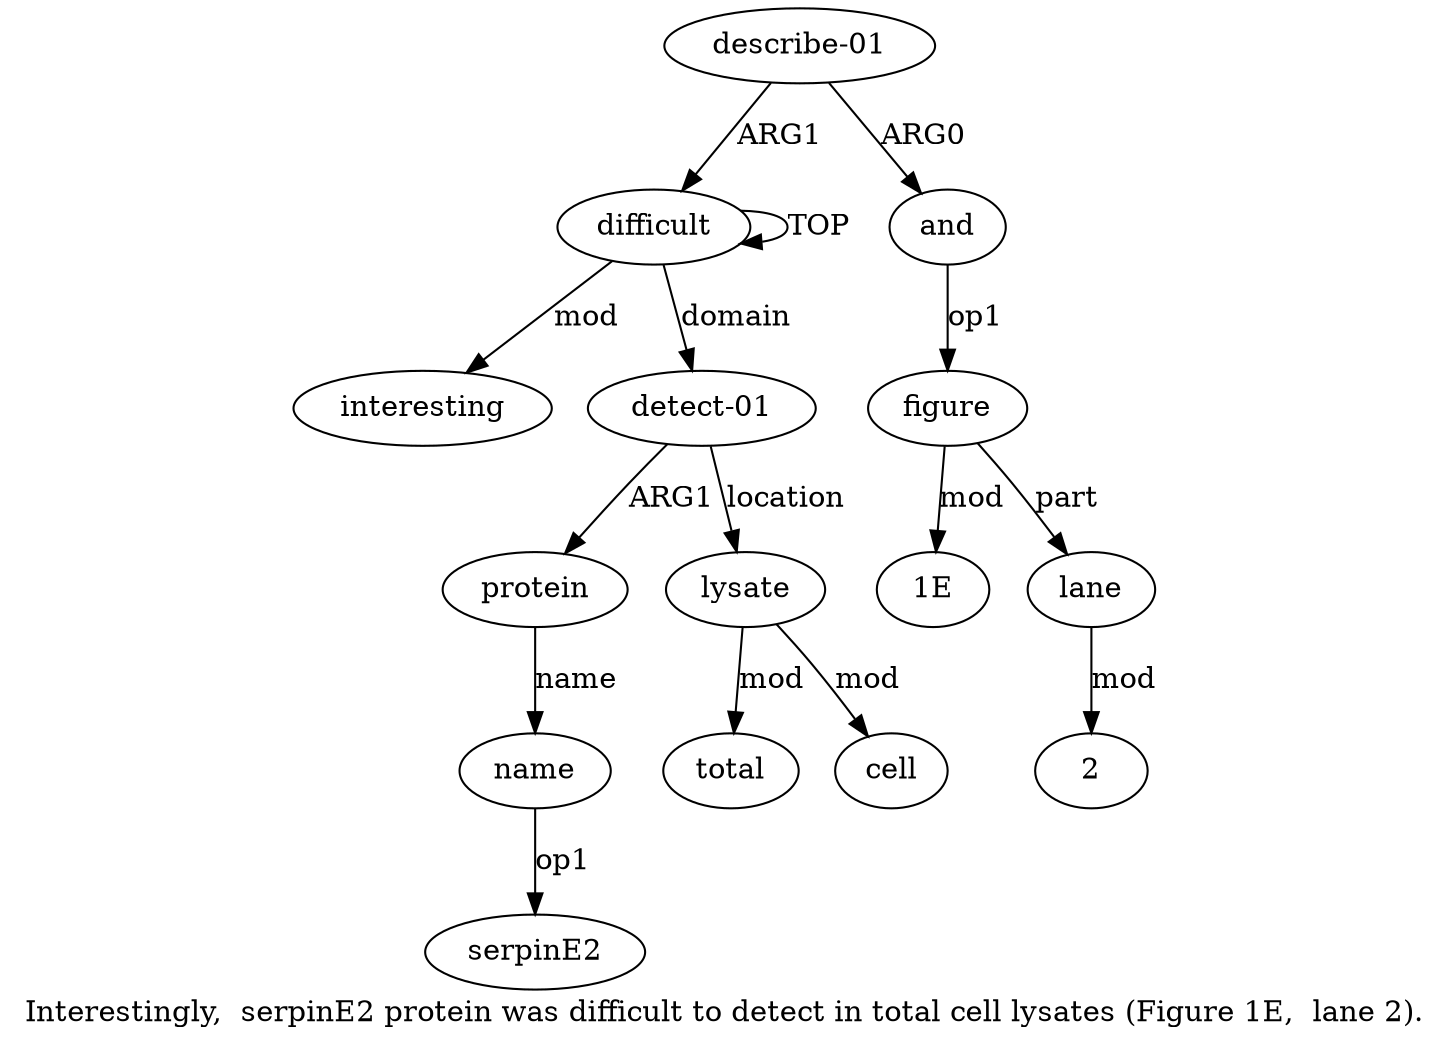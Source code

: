 digraph  {
	graph [label="Interestingly,  serpinE2 protein was difficult to detect in total cell lysates (Figure 1E,  lane 2)."];
	node [label="\N"];
	"a3 1E"	 [color=black,
		gold_ind=-1,
		gold_label="1E",
		label="1E",
		test_ind=-1,
		test_label="1E"];
	a11	 [color=black,
		gold_ind=11,
		gold_label=total,
		label=total,
		test_ind=11,
		test_label=total];
	a10	 [color=black,
		gold_ind=10,
		gold_label=cell,
		label=cell,
		test_ind=10,
		test_label=cell];
	"a8 serpinE2"	 [color=black,
		gold_ind=-1,
		gold_label=serpinE2,
		label=serpinE2,
		test_ind=-1,
		test_label=serpinE2];
	a1	 [color=black,
		gold_ind=1,
		gold_label="describe-01",
		label="describe-01",
		test_ind=1,
		test_label="describe-01"];
	a0	 [color=black,
		gold_ind=0,
		gold_label=difficult,
		label=difficult,
		test_ind=0,
		test_label=difficult];
	a1 -> a0 [key=0,
	color=black,
	gold_label=ARG1,
	label=ARG1,
	test_label=ARG1];
a2 [color=black,
	gold_ind=2,
	gold_label=and,
	label=and,
	test_ind=2,
	test_label=and];
a1 -> a2 [key=0,
color=black,
gold_label=ARG0,
label=ARG0,
test_label=ARG0];
a0 -> a0 [key=0,
color=black,
gold_label=TOP,
label=TOP,
test_label=TOP];
a5 [color=black,
gold_ind=5,
gold_label=interesting,
label=interesting,
test_ind=5,
test_label=interesting];
a0 -> a5 [key=0,
color=black,
gold_label=mod,
label=mod,
test_label=mod];
a6 [color=black,
gold_ind=6,
gold_label="detect-01",
label="detect-01",
test_ind=6,
test_label="detect-01"];
a0 -> a6 [key=0,
color=black,
gold_label=domain,
label=domain,
test_label=domain];
a3 [color=black,
gold_ind=3,
gold_label=figure,
label=figure,
test_ind=3,
test_label=figure];
a3 -> "a3 1E" [key=0,
color=black,
gold_label=mod,
label=mod,
test_label=mod];
a4 [color=black,
gold_ind=4,
gold_label=lane,
label=lane,
test_ind=4,
test_label=lane];
a3 -> a4 [key=0,
color=black,
gold_label=part,
label=part,
test_label=part];
a2 -> a3 [key=0,
color=black,
gold_label=op1,
label=op1,
test_label=op1];
"a4 2" [color=black,
gold_ind=-1,
gold_label=2,
label=2,
test_ind=-1,
test_label=2];
a4 -> "a4 2" [key=0,
color=black,
gold_label=mod,
label=mod,
test_label=mod];
a7 [color=black,
gold_ind=7,
gold_label=protein,
label=protein,
test_ind=7,
test_label=protein];
a8 [color=black,
gold_ind=8,
gold_label=name,
label=name,
test_ind=8,
test_label=name];
a7 -> a8 [key=0,
color=black,
gold_label=name,
label=name,
test_label=name];
a6 -> a7 [key=0,
color=black,
gold_label=ARG1,
label=ARG1,
test_label=ARG1];
a9 [color=black,
gold_ind=9,
gold_label=lysate,
label=lysate,
test_ind=9,
test_label=lysate];
a6 -> a9 [key=0,
color=black,
gold_label=location,
label=location,
test_label=location];
a9 -> a11 [key=0,
color=black,
gold_label=mod,
label=mod,
test_label=mod];
a9 -> a10 [key=0,
color=black,
gold_label=mod,
label=mod,
test_label=mod];
a8 -> "a8 serpinE2" [key=0,
color=black,
gold_label=op1,
label=op1,
test_label=op1];
}
